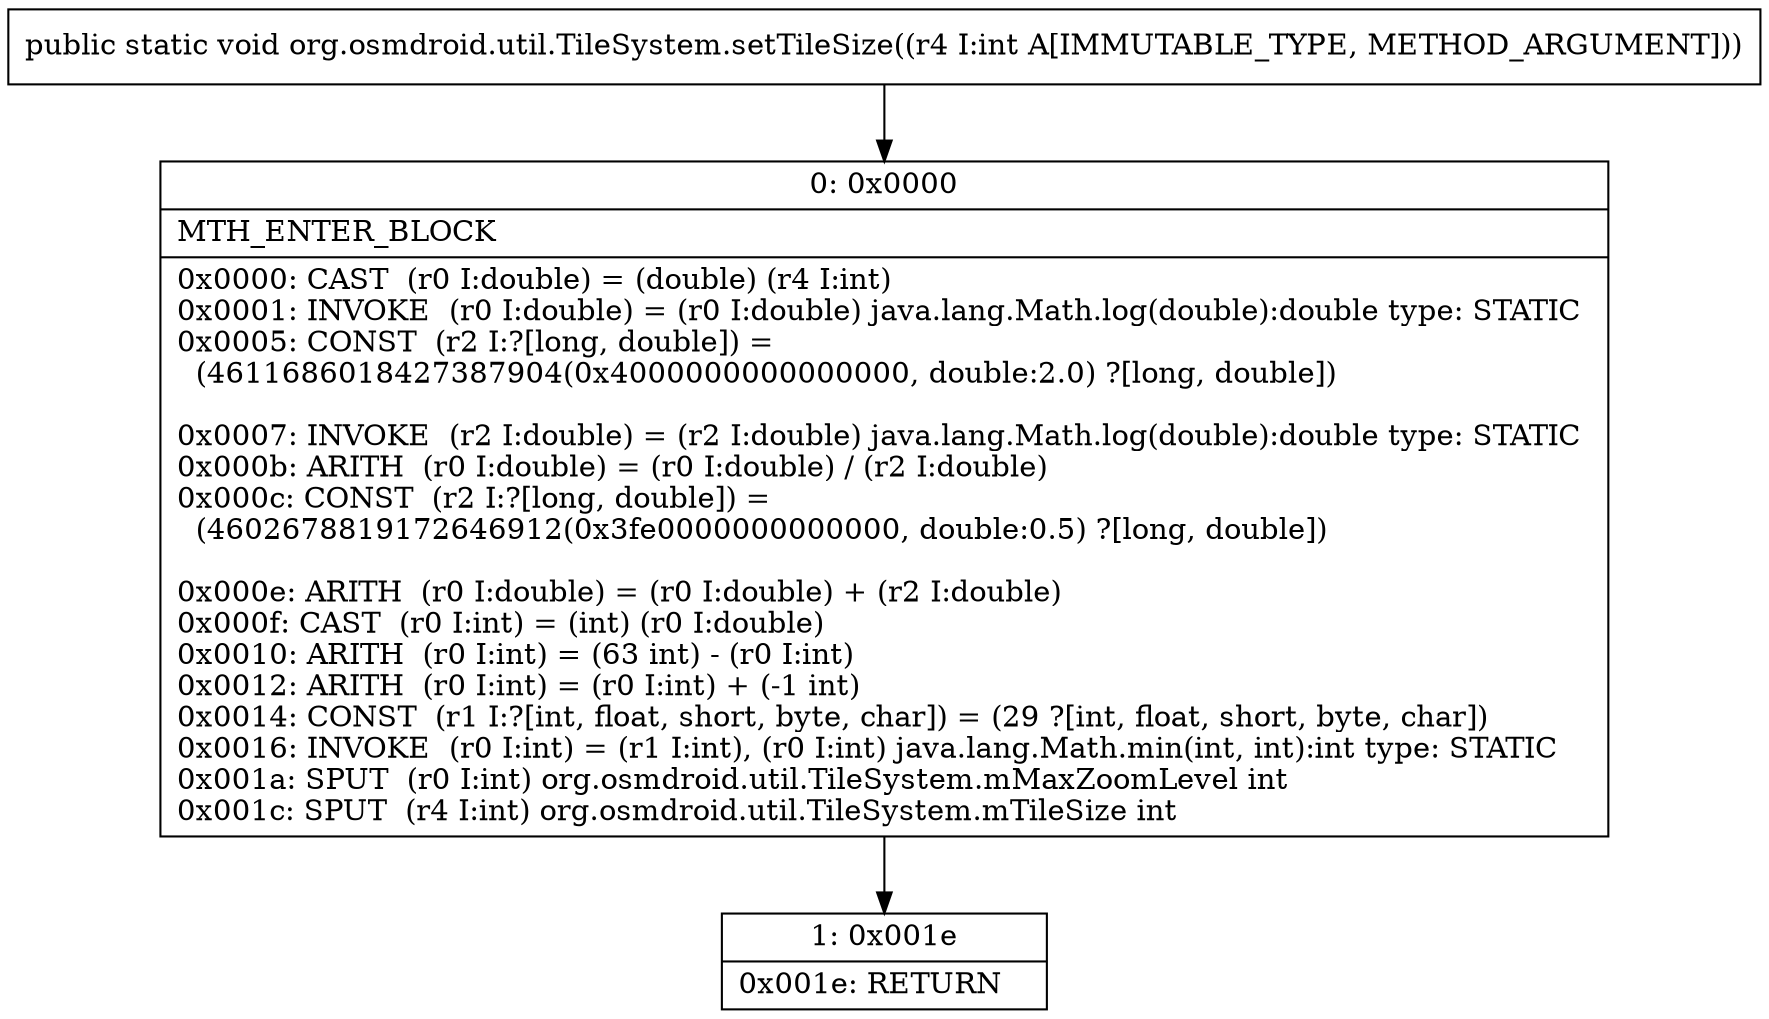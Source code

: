digraph "CFG fororg.osmdroid.util.TileSystem.setTileSize(I)V" {
Node_0 [shape=record,label="{0\:\ 0x0000|MTH_ENTER_BLOCK\l|0x0000: CAST  (r0 I:double) = (double) (r4 I:int) \l0x0001: INVOKE  (r0 I:double) = (r0 I:double) java.lang.Math.log(double):double type: STATIC \l0x0005: CONST  (r2 I:?[long, double]) = \l  (4611686018427387904(0x4000000000000000, double:2.0) ?[long, double])\l \l0x0007: INVOKE  (r2 I:double) = (r2 I:double) java.lang.Math.log(double):double type: STATIC \l0x000b: ARITH  (r0 I:double) = (r0 I:double) \/ (r2 I:double) \l0x000c: CONST  (r2 I:?[long, double]) = \l  (4602678819172646912(0x3fe0000000000000, double:0.5) ?[long, double])\l \l0x000e: ARITH  (r0 I:double) = (r0 I:double) + (r2 I:double) \l0x000f: CAST  (r0 I:int) = (int) (r0 I:double) \l0x0010: ARITH  (r0 I:int) = (63 int) \- (r0 I:int) \l0x0012: ARITH  (r0 I:int) = (r0 I:int) + (\-1 int) \l0x0014: CONST  (r1 I:?[int, float, short, byte, char]) = (29 ?[int, float, short, byte, char]) \l0x0016: INVOKE  (r0 I:int) = (r1 I:int), (r0 I:int) java.lang.Math.min(int, int):int type: STATIC \l0x001a: SPUT  (r0 I:int) org.osmdroid.util.TileSystem.mMaxZoomLevel int \l0x001c: SPUT  (r4 I:int) org.osmdroid.util.TileSystem.mTileSize int \l}"];
Node_1 [shape=record,label="{1\:\ 0x001e|0x001e: RETURN   \l}"];
MethodNode[shape=record,label="{public static void org.osmdroid.util.TileSystem.setTileSize((r4 I:int A[IMMUTABLE_TYPE, METHOD_ARGUMENT])) }"];
MethodNode -> Node_0;
Node_0 -> Node_1;
}

